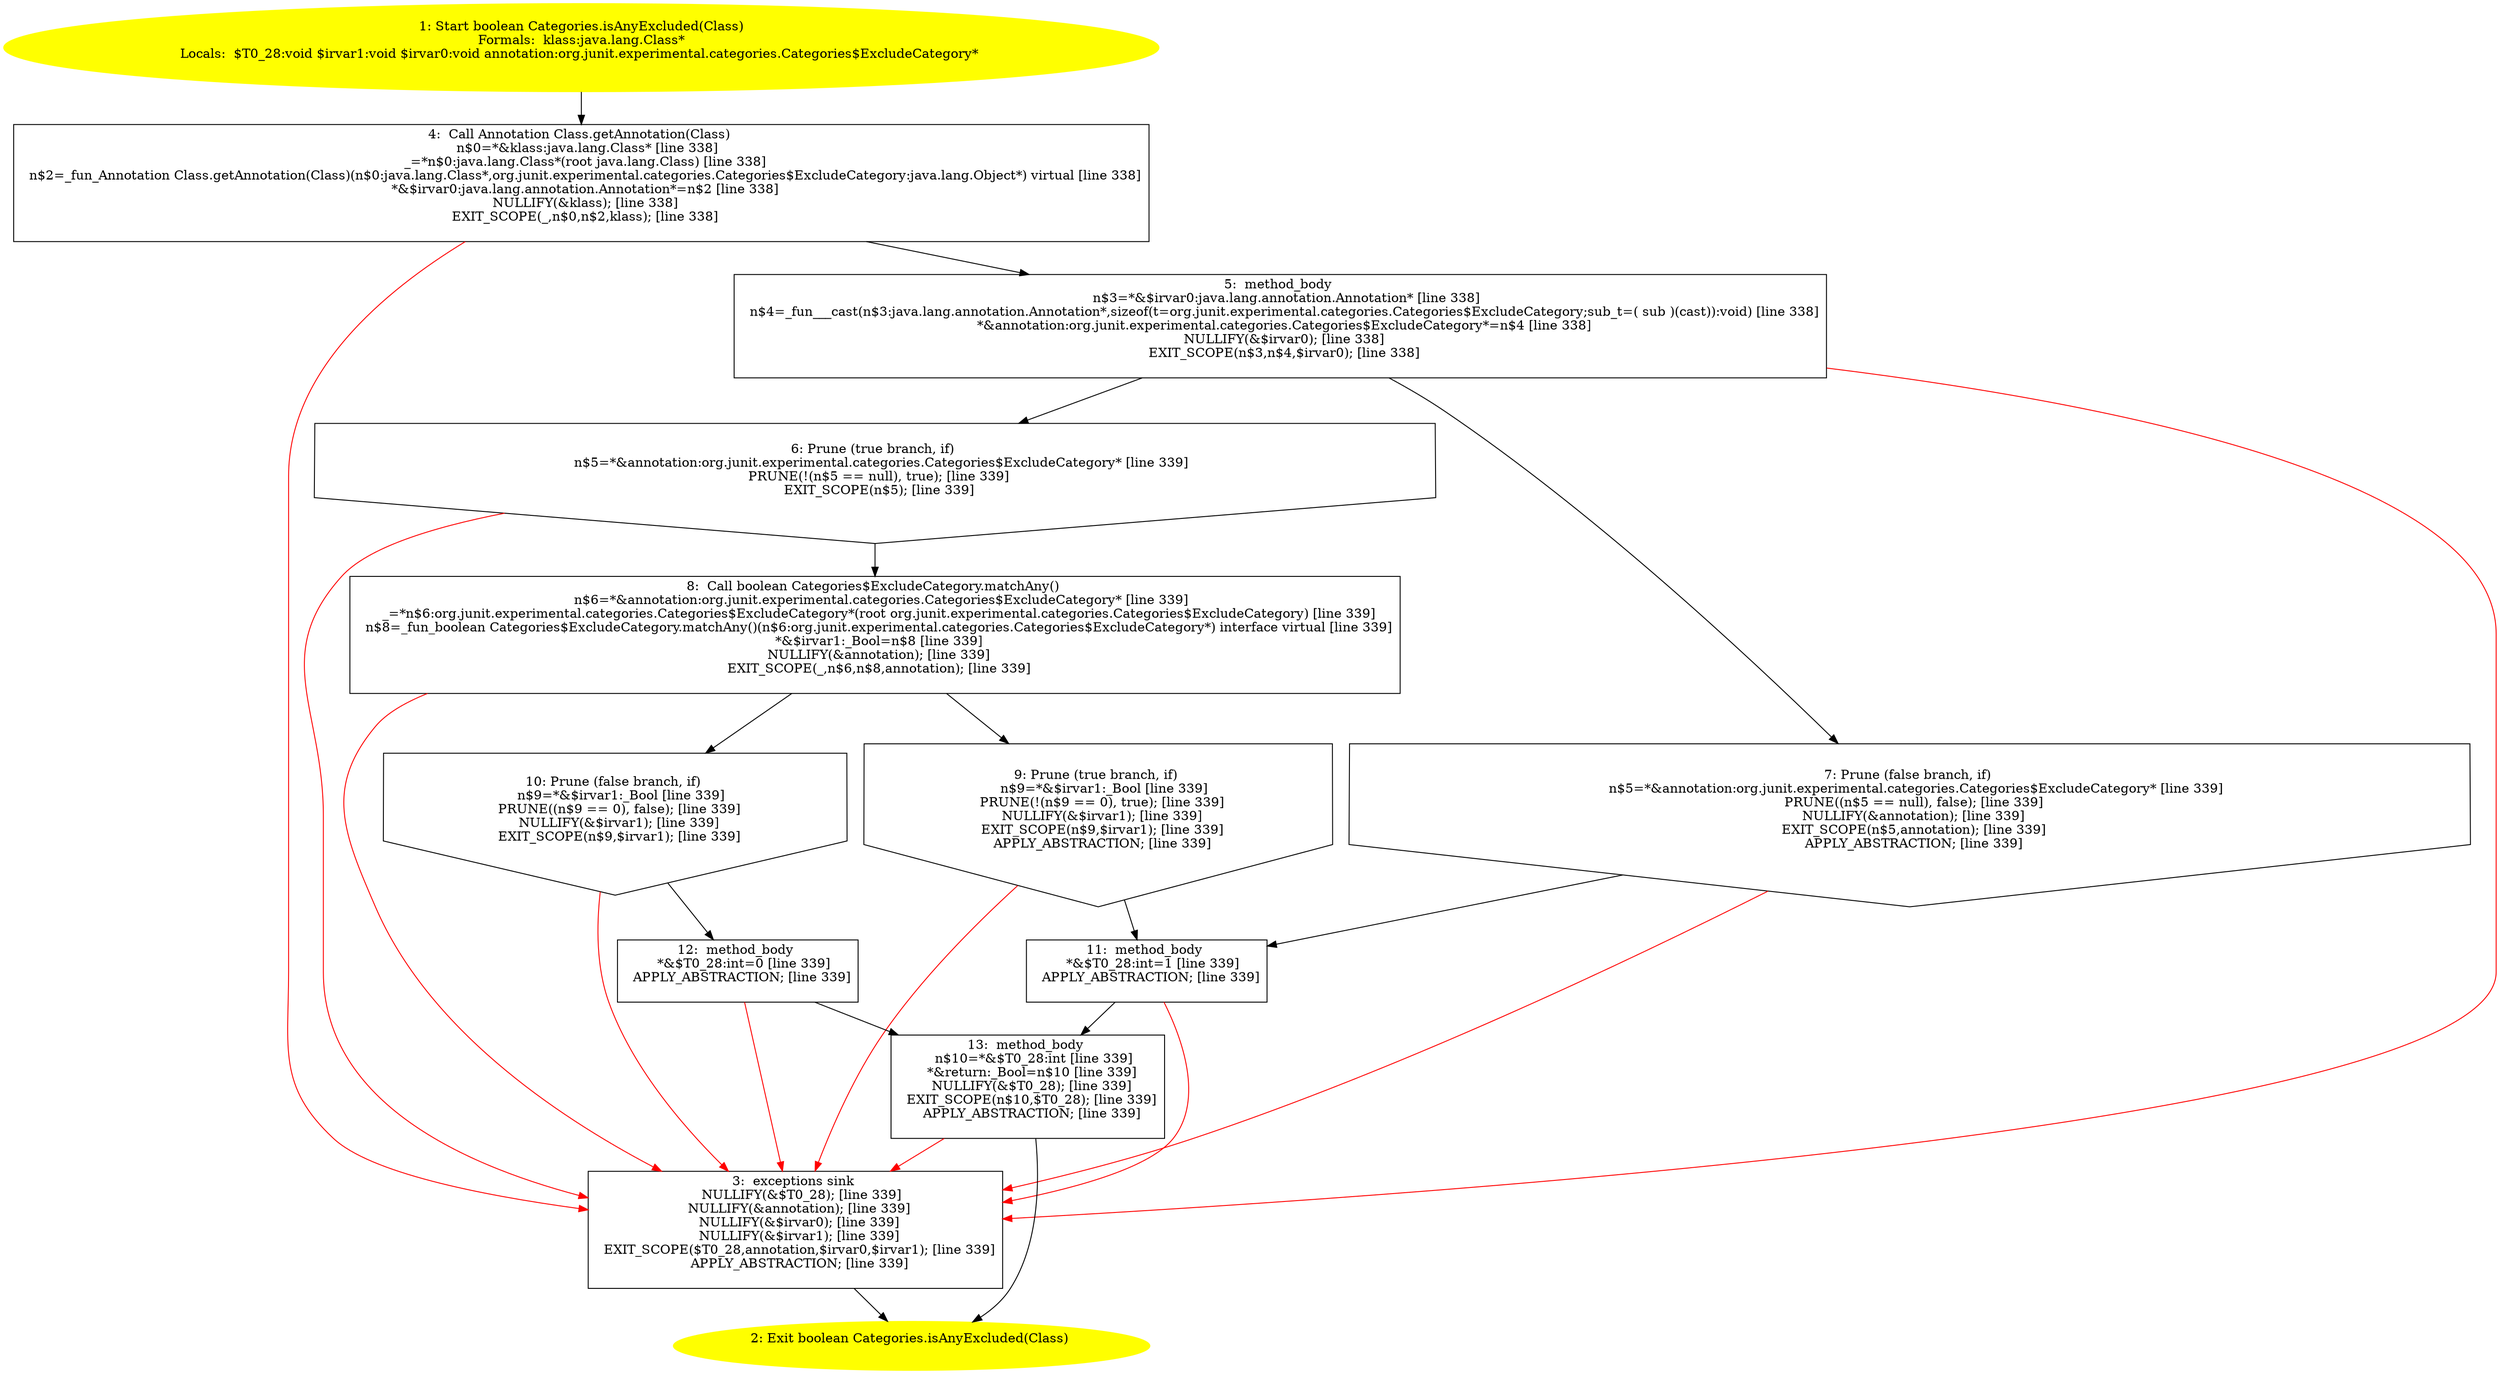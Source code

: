 /* @generated */
digraph cfg {
"org.junit.experimental.categories.Categories.isAnyExcluded(java.lang.Class):boolean.875aa5b0db08b8d73d3edf054e877bb4_1" [label="1: Start boolean Categories.isAnyExcluded(Class)\nFormals:  klass:java.lang.Class*\nLocals:  $T0_28:void $irvar1:void $irvar0:void annotation:org.junit.experimental.categories.Categories$ExcludeCategory* \n  " color=yellow style=filled]
	

	 "org.junit.experimental.categories.Categories.isAnyExcluded(java.lang.Class):boolean.875aa5b0db08b8d73d3edf054e877bb4_1" -> "org.junit.experimental.categories.Categories.isAnyExcluded(java.lang.Class):boolean.875aa5b0db08b8d73d3edf054e877bb4_4" ;
"org.junit.experimental.categories.Categories.isAnyExcluded(java.lang.Class):boolean.875aa5b0db08b8d73d3edf054e877bb4_2" [label="2: Exit boolean Categories.isAnyExcluded(Class) \n  " color=yellow style=filled]
	

"org.junit.experimental.categories.Categories.isAnyExcluded(java.lang.Class):boolean.875aa5b0db08b8d73d3edf054e877bb4_3" [label="3:  exceptions sink \n   NULLIFY(&$T0_28); [line 339]\n  NULLIFY(&annotation); [line 339]\n  NULLIFY(&$irvar0); [line 339]\n  NULLIFY(&$irvar1); [line 339]\n  EXIT_SCOPE($T0_28,annotation,$irvar0,$irvar1); [line 339]\n  APPLY_ABSTRACTION; [line 339]\n " shape="box"]
	

	 "org.junit.experimental.categories.Categories.isAnyExcluded(java.lang.Class):boolean.875aa5b0db08b8d73d3edf054e877bb4_3" -> "org.junit.experimental.categories.Categories.isAnyExcluded(java.lang.Class):boolean.875aa5b0db08b8d73d3edf054e877bb4_2" ;
"org.junit.experimental.categories.Categories.isAnyExcluded(java.lang.Class):boolean.875aa5b0db08b8d73d3edf054e877bb4_4" [label="4:  Call Annotation Class.getAnnotation(Class) \n   n$0=*&klass:java.lang.Class* [line 338]\n  _=*n$0:java.lang.Class*(root java.lang.Class) [line 338]\n  n$2=_fun_Annotation Class.getAnnotation(Class)(n$0:java.lang.Class*,org.junit.experimental.categories.Categories$ExcludeCategory:java.lang.Object*) virtual [line 338]\n  *&$irvar0:java.lang.annotation.Annotation*=n$2 [line 338]\n  NULLIFY(&klass); [line 338]\n  EXIT_SCOPE(_,n$0,n$2,klass); [line 338]\n " shape="box"]
	

	 "org.junit.experimental.categories.Categories.isAnyExcluded(java.lang.Class):boolean.875aa5b0db08b8d73d3edf054e877bb4_4" -> "org.junit.experimental.categories.Categories.isAnyExcluded(java.lang.Class):boolean.875aa5b0db08b8d73d3edf054e877bb4_5" ;
	 "org.junit.experimental.categories.Categories.isAnyExcluded(java.lang.Class):boolean.875aa5b0db08b8d73d3edf054e877bb4_4" -> "org.junit.experimental.categories.Categories.isAnyExcluded(java.lang.Class):boolean.875aa5b0db08b8d73d3edf054e877bb4_3" [color="red" ];
"org.junit.experimental.categories.Categories.isAnyExcluded(java.lang.Class):boolean.875aa5b0db08b8d73d3edf054e877bb4_5" [label="5:  method_body \n   n$3=*&$irvar0:java.lang.annotation.Annotation* [line 338]\n  n$4=_fun___cast(n$3:java.lang.annotation.Annotation*,sizeof(t=org.junit.experimental.categories.Categories$ExcludeCategory;sub_t=( sub )(cast)):void) [line 338]\n  *&annotation:org.junit.experimental.categories.Categories$ExcludeCategory*=n$4 [line 338]\n  NULLIFY(&$irvar0); [line 338]\n  EXIT_SCOPE(n$3,n$4,$irvar0); [line 338]\n " shape="box"]
	

	 "org.junit.experimental.categories.Categories.isAnyExcluded(java.lang.Class):boolean.875aa5b0db08b8d73d3edf054e877bb4_5" -> "org.junit.experimental.categories.Categories.isAnyExcluded(java.lang.Class):boolean.875aa5b0db08b8d73d3edf054e877bb4_6" ;
	 "org.junit.experimental.categories.Categories.isAnyExcluded(java.lang.Class):boolean.875aa5b0db08b8d73d3edf054e877bb4_5" -> "org.junit.experimental.categories.Categories.isAnyExcluded(java.lang.Class):boolean.875aa5b0db08b8d73d3edf054e877bb4_7" ;
	 "org.junit.experimental.categories.Categories.isAnyExcluded(java.lang.Class):boolean.875aa5b0db08b8d73d3edf054e877bb4_5" -> "org.junit.experimental.categories.Categories.isAnyExcluded(java.lang.Class):boolean.875aa5b0db08b8d73d3edf054e877bb4_3" [color="red" ];
"org.junit.experimental.categories.Categories.isAnyExcluded(java.lang.Class):boolean.875aa5b0db08b8d73d3edf054e877bb4_6" [label="6: Prune (true branch, if) \n   n$5=*&annotation:org.junit.experimental.categories.Categories$ExcludeCategory* [line 339]\n  PRUNE(!(n$5 == null), true); [line 339]\n  EXIT_SCOPE(n$5); [line 339]\n " shape="invhouse"]
	

	 "org.junit.experimental.categories.Categories.isAnyExcluded(java.lang.Class):boolean.875aa5b0db08b8d73d3edf054e877bb4_6" -> "org.junit.experimental.categories.Categories.isAnyExcluded(java.lang.Class):boolean.875aa5b0db08b8d73d3edf054e877bb4_8" ;
	 "org.junit.experimental.categories.Categories.isAnyExcluded(java.lang.Class):boolean.875aa5b0db08b8d73d3edf054e877bb4_6" -> "org.junit.experimental.categories.Categories.isAnyExcluded(java.lang.Class):boolean.875aa5b0db08b8d73d3edf054e877bb4_3" [color="red" ];
"org.junit.experimental.categories.Categories.isAnyExcluded(java.lang.Class):boolean.875aa5b0db08b8d73d3edf054e877bb4_7" [label="7: Prune (false branch, if) \n   n$5=*&annotation:org.junit.experimental.categories.Categories$ExcludeCategory* [line 339]\n  PRUNE((n$5 == null), false); [line 339]\n  NULLIFY(&annotation); [line 339]\n  EXIT_SCOPE(n$5,annotation); [line 339]\n  APPLY_ABSTRACTION; [line 339]\n " shape="invhouse"]
	

	 "org.junit.experimental.categories.Categories.isAnyExcluded(java.lang.Class):boolean.875aa5b0db08b8d73d3edf054e877bb4_7" -> "org.junit.experimental.categories.Categories.isAnyExcluded(java.lang.Class):boolean.875aa5b0db08b8d73d3edf054e877bb4_11" ;
	 "org.junit.experimental.categories.Categories.isAnyExcluded(java.lang.Class):boolean.875aa5b0db08b8d73d3edf054e877bb4_7" -> "org.junit.experimental.categories.Categories.isAnyExcluded(java.lang.Class):boolean.875aa5b0db08b8d73d3edf054e877bb4_3" [color="red" ];
"org.junit.experimental.categories.Categories.isAnyExcluded(java.lang.Class):boolean.875aa5b0db08b8d73d3edf054e877bb4_8" [label="8:  Call boolean Categories$ExcludeCategory.matchAny() \n   n$6=*&annotation:org.junit.experimental.categories.Categories$ExcludeCategory* [line 339]\n  _=*n$6:org.junit.experimental.categories.Categories$ExcludeCategory*(root org.junit.experimental.categories.Categories$ExcludeCategory) [line 339]\n  n$8=_fun_boolean Categories$ExcludeCategory.matchAny()(n$6:org.junit.experimental.categories.Categories$ExcludeCategory*) interface virtual [line 339]\n  *&$irvar1:_Bool=n$8 [line 339]\n  NULLIFY(&annotation); [line 339]\n  EXIT_SCOPE(_,n$6,n$8,annotation); [line 339]\n " shape="box"]
	

	 "org.junit.experimental.categories.Categories.isAnyExcluded(java.lang.Class):boolean.875aa5b0db08b8d73d3edf054e877bb4_8" -> "org.junit.experimental.categories.Categories.isAnyExcluded(java.lang.Class):boolean.875aa5b0db08b8d73d3edf054e877bb4_9" ;
	 "org.junit.experimental.categories.Categories.isAnyExcluded(java.lang.Class):boolean.875aa5b0db08b8d73d3edf054e877bb4_8" -> "org.junit.experimental.categories.Categories.isAnyExcluded(java.lang.Class):boolean.875aa5b0db08b8d73d3edf054e877bb4_10" ;
	 "org.junit.experimental.categories.Categories.isAnyExcluded(java.lang.Class):boolean.875aa5b0db08b8d73d3edf054e877bb4_8" -> "org.junit.experimental.categories.Categories.isAnyExcluded(java.lang.Class):boolean.875aa5b0db08b8d73d3edf054e877bb4_3" [color="red" ];
"org.junit.experimental.categories.Categories.isAnyExcluded(java.lang.Class):boolean.875aa5b0db08b8d73d3edf054e877bb4_9" [label="9: Prune (true branch, if) \n   n$9=*&$irvar1:_Bool [line 339]\n  PRUNE(!(n$9 == 0), true); [line 339]\n  NULLIFY(&$irvar1); [line 339]\n  EXIT_SCOPE(n$9,$irvar1); [line 339]\n  APPLY_ABSTRACTION; [line 339]\n " shape="invhouse"]
	

	 "org.junit.experimental.categories.Categories.isAnyExcluded(java.lang.Class):boolean.875aa5b0db08b8d73d3edf054e877bb4_9" -> "org.junit.experimental.categories.Categories.isAnyExcluded(java.lang.Class):boolean.875aa5b0db08b8d73d3edf054e877bb4_11" ;
	 "org.junit.experimental.categories.Categories.isAnyExcluded(java.lang.Class):boolean.875aa5b0db08b8d73d3edf054e877bb4_9" -> "org.junit.experimental.categories.Categories.isAnyExcluded(java.lang.Class):boolean.875aa5b0db08b8d73d3edf054e877bb4_3" [color="red" ];
"org.junit.experimental.categories.Categories.isAnyExcluded(java.lang.Class):boolean.875aa5b0db08b8d73d3edf054e877bb4_10" [label="10: Prune (false branch, if) \n   n$9=*&$irvar1:_Bool [line 339]\n  PRUNE((n$9 == 0), false); [line 339]\n  NULLIFY(&$irvar1); [line 339]\n  EXIT_SCOPE(n$9,$irvar1); [line 339]\n " shape="invhouse"]
	

	 "org.junit.experimental.categories.Categories.isAnyExcluded(java.lang.Class):boolean.875aa5b0db08b8d73d3edf054e877bb4_10" -> "org.junit.experimental.categories.Categories.isAnyExcluded(java.lang.Class):boolean.875aa5b0db08b8d73d3edf054e877bb4_12" ;
	 "org.junit.experimental.categories.Categories.isAnyExcluded(java.lang.Class):boolean.875aa5b0db08b8d73d3edf054e877bb4_10" -> "org.junit.experimental.categories.Categories.isAnyExcluded(java.lang.Class):boolean.875aa5b0db08b8d73d3edf054e877bb4_3" [color="red" ];
"org.junit.experimental.categories.Categories.isAnyExcluded(java.lang.Class):boolean.875aa5b0db08b8d73d3edf054e877bb4_11" [label="11:  method_body \n   *&$T0_28:int=1 [line 339]\n  APPLY_ABSTRACTION; [line 339]\n " shape="box"]
	

	 "org.junit.experimental.categories.Categories.isAnyExcluded(java.lang.Class):boolean.875aa5b0db08b8d73d3edf054e877bb4_11" -> "org.junit.experimental.categories.Categories.isAnyExcluded(java.lang.Class):boolean.875aa5b0db08b8d73d3edf054e877bb4_13" ;
	 "org.junit.experimental.categories.Categories.isAnyExcluded(java.lang.Class):boolean.875aa5b0db08b8d73d3edf054e877bb4_11" -> "org.junit.experimental.categories.Categories.isAnyExcluded(java.lang.Class):boolean.875aa5b0db08b8d73d3edf054e877bb4_3" [color="red" ];
"org.junit.experimental.categories.Categories.isAnyExcluded(java.lang.Class):boolean.875aa5b0db08b8d73d3edf054e877bb4_12" [label="12:  method_body \n   *&$T0_28:int=0 [line 339]\n  APPLY_ABSTRACTION; [line 339]\n " shape="box"]
	

	 "org.junit.experimental.categories.Categories.isAnyExcluded(java.lang.Class):boolean.875aa5b0db08b8d73d3edf054e877bb4_12" -> "org.junit.experimental.categories.Categories.isAnyExcluded(java.lang.Class):boolean.875aa5b0db08b8d73d3edf054e877bb4_13" ;
	 "org.junit.experimental.categories.Categories.isAnyExcluded(java.lang.Class):boolean.875aa5b0db08b8d73d3edf054e877bb4_12" -> "org.junit.experimental.categories.Categories.isAnyExcluded(java.lang.Class):boolean.875aa5b0db08b8d73d3edf054e877bb4_3" [color="red" ];
"org.junit.experimental.categories.Categories.isAnyExcluded(java.lang.Class):boolean.875aa5b0db08b8d73d3edf054e877bb4_13" [label="13:  method_body \n   n$10=*&$T0_28:int [line 339]\n  *&return:_Bool=n$10 [line 339]\n  NULLIFY(&$T0_28); [line 339]\n  EXIT_SCOPE(n$10,$T0_28); [line 339]\n  APPLY_ABSTRACTION; [line 339]\n " shape="box"]
	

	 "org.junit.experimental.categories.Categories.isAnyExcluded(java.lang.Class):boolean.875aa5b0db08b8d73d3edf054e877bb4_13" -> "org.junit.experimental.categories.Categories.isAnyExcluded(java.lang.Class):boolean.875aa5b0db08b8d73d3edf054e877bb4_2" ;
	 "org.junit.experimental.categories.Categories.isAnyExcluded(java.lang.Class):boolean.875aa5b0db08b8d73d3edf054e877bb4_13" -> "org.junit.experimental.categories.Categories.isAnyExcluded(java.lang.Class):boolean.875aa5b0db08b8d73d3edf054e877bb4_3" [color="red" ];
}
